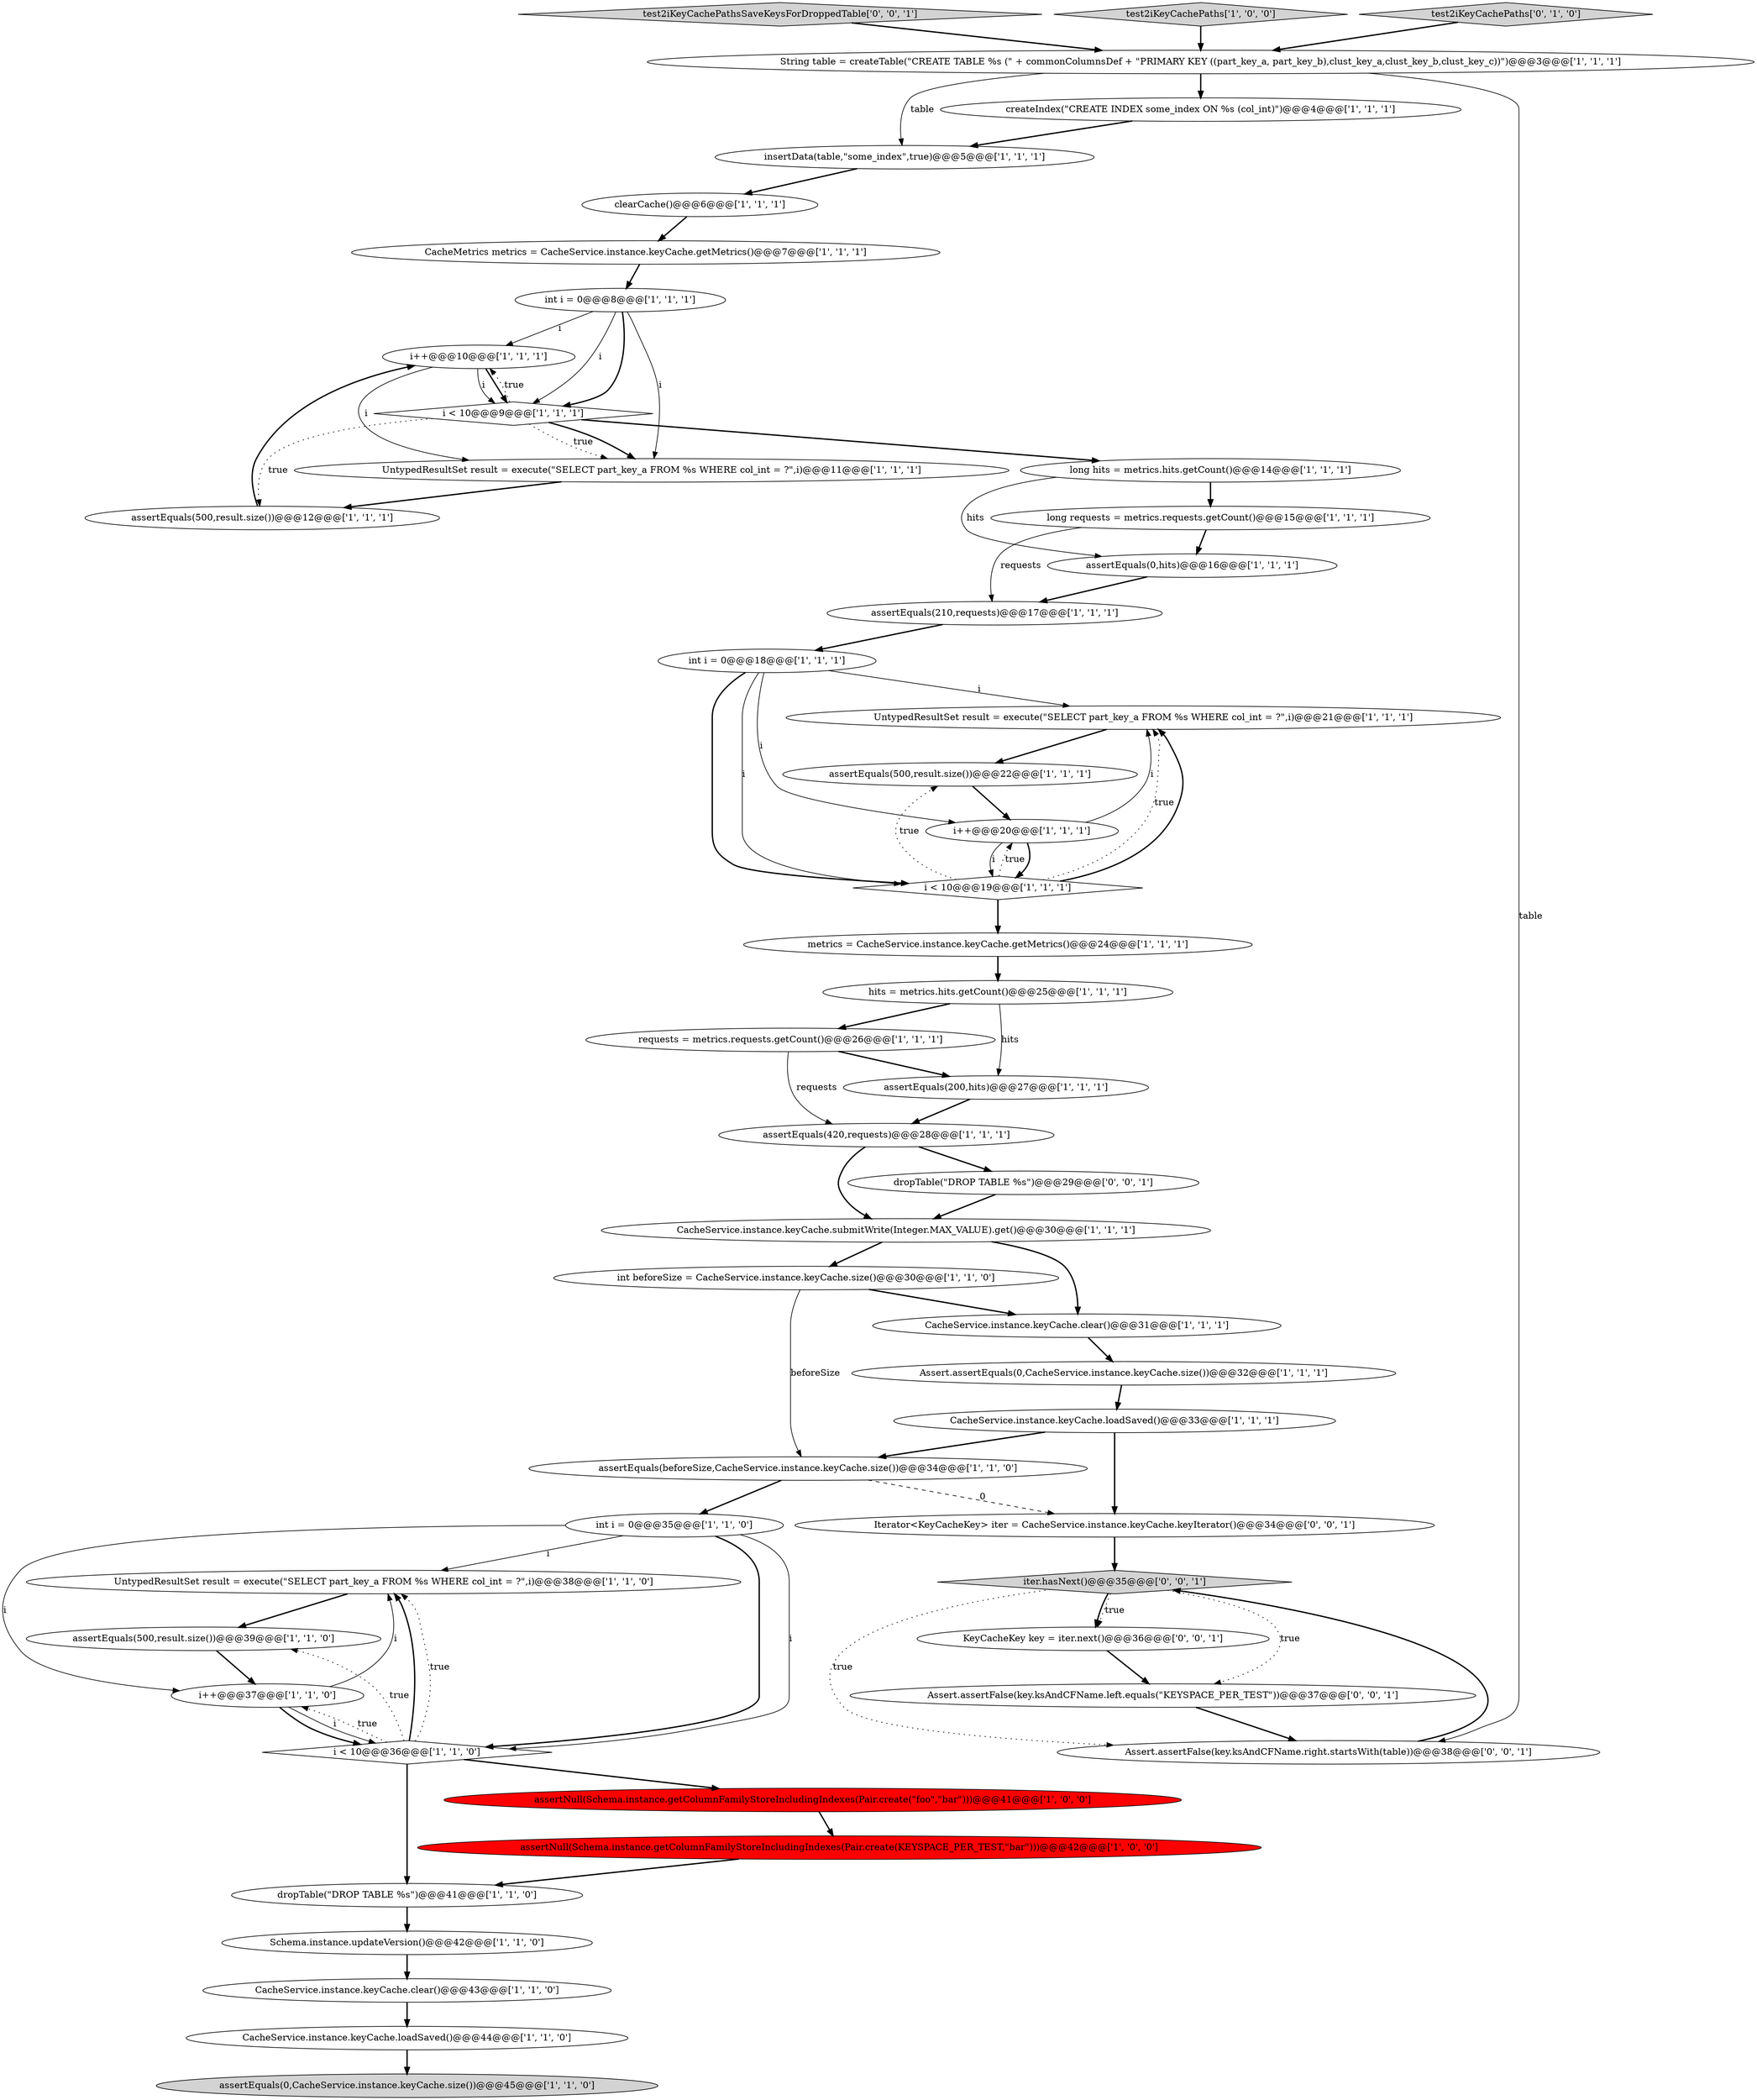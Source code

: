 digraph {
12 [style = filled, label = "metrics = CacheService.instance.keyCache.getMetrics()@@@24@@@['1', '1', '1']", fillcolor = white, shape = ellipse image = "AAA0AAABBB1BBB"];
42 [style = filled, label = "dropTable(\"DROP TABLE %s\")@@@41@@@['1', '1', '0']", fillcolor = white, shape = ellipse image = "AAA0AAABBB1BBB"];
38 [style = filled, label = "Schema.instance.updateVersion()@@@42@@@['1', '1', '0']", fillcolor = white, shape = ellipse image = "AAA0AAABBB1BBB"];
44 [style = filled, label = "dropTable(\"DROP TABLE %s\")@@@29@@@['0', '0', '1']", fillcolor = white, shape = ellipse image = "AAA0AAABBB3BBB"];
10 [style = filled, label = "i++@@@10@@@['1', '1', '1']", fillcolor = white, shape = ellipse image = "AAA0AAABBB1BBB"];
41 [style = filled, label = "assertEquals(0,CacheService.instance.keyCache.size())@@@45@@@['1', '1', '0']", fillcolor = lightgray, shape = ellipse image = "AAA0AAABBB1BBB"];
29 [style = filled, label = "assertEquals(200,hits)@@@27@@@['1', '1', '1']", fillcolor = white, shape = ellipse image = "AAA0AAABBB1BBB"];
2 [style = filled, label = "CacheMetrics metrics = CacheService.instance.keyCache.getMetrics()@@@7@@@['1', '1', '1']", fillcolor = white, shape = ellipse image = "AAA0AAABBB1BBB"];
46 [style = filled, label = "Iterator<KeyCacheKey> iter = CacheService.instance.keyCache.keyIterator()@@@34@@@['0', '0', '1']", fillcolor = white, shape = ellipse image = "AAA0AAABBB3BBB"];
15 [style = filled, label = "i < 10@@@9@@@['1', '1', '1']", fillcolor = white, shape = diamond image = "AAA0AAABBB1BBB"];
48 [style = filled, label = "Assert.assertFalse(key.ksAndCFName.right.startsWith(table))@@@38@@@['0', '0', '1']", fillcolor = white, shape = ellipse image = "AAA0AAABBB3BBB"];
40 [style = filled, label = "UntypedResultSet result = execute(\"SELECT part_key_a FROM %s WHERE col_int = ?\",i)@@@38@@@['1', '1', '0']", fillcolor = white, shape = ellipse image = "AAA0AAABBB1BBB"];
11 [style = filled, label = "int i = 0@@@18@@@['1', '1', '1']", fillcolor = white, shape = ellipse image = "AAA0AAABBB1BBB"];
24 [style = filled, label = "assertEquals(210,requests)@@@17@@@['1', '1', '1']", fillcolor = white, shape = ellipse image = "AAA0AAABBB1BBB"];
37 [style = filled, label = "assertEquals(beforeSize,CacheService.instance.keyCache.size())@@@34@@@['1', '1', '0']", fillcolor = white, shape = ellipse image = "AAA0AAABBB1BBB"];
39 [style = filled, label = "assertEquals(500,result.size())@@@22@@@['1', '1', '1']", fillcolor = white, shape = ellipse image = "AAA0AAABBB1BBB"];
31 [style = filled, label = "CacheService.instance.keyCache.loadSaved()@@@33@@@['1', '1', '1']", fillcolor = white, shape = ellipse image = "AAA0AAABBB1BBB"];
16 [style = filled, label = "insertData(table,\"some_index\",true)@@@5@@@['1', '1', '1']", fillcolor = white, shape = ellipse image = "AAA0AAABBB1BBB"];
50 [style = filled, label = "test2iKeyCachePathsSaveKeysForDroppedTable['0', '0', '1']", fillcolor = lightgray, shape = diamond image = "AAA0AAABBB3BBB"];
19 [style = filled, label = "long requests = metrics.requests.getCount()@@@15@@@['1', '1', '1']", fillcolor = white, shape = ellipse image = "AAA0AAABBB1BBB"];
13 [style = filled, label = "assertEquals(420,requests)@@@28@@@['1', '1', '1']", fillcolor = white, shape = ellipse image = "AAA0AAABBB1BBB"];
20 [style = filled, label = "assertNull(Schema.instance.getColumnFamilyStoreIncludingIndexes(Pair.create(KEYSPACE_PER_TEST,\"bar\")))@@@42@@@['1', '0', '0']", fillcolor = red, shape = ellipse image = "AAA1AAABBB1BBB"];
6 [style = filled, label = "assertEquals(0,hits)@@@16@@@['1', '1', '1']", fillcolor = white, shape = ellipse image = "AAA0AAABBB1BBB"];
4 [style = filled, label = "CacheService.instance.keyCache.clear()@@@31@@@['1', '1', '1']", fillcolor = white, shape = ellipse image = "AAA0AAABBB1BBB"];
32 [style = filled, label = "UntypedResultSet result = execute(\"SELECT part_key_a FROM %s WHERE col_int = ?\",i)@@@21@@@['1', '1', '1']", fillcolor = white, shape = ellipse image = "AAA0AAABBB1BBB"];
23 [style = filled, label = "CacheService.instance.keyCache.clear()@@@43@@@['1', '1', '0']", fillcolor = white, shape = ellipse image = "AAA0AAABBB1BBB"];
30 [style = filled, label = "requests = metrics.requests.getCount()@@@26@@@['1', '1', '1']", fillcolor = white, shape = ellipse image = "AAA0AAABBB1BBB"];
33 [style = filled, label = "CacheService.instance.keyCache.submitWrite(Integer.MAX_VALUE).get()@@@30@@@['1', '1', '1']", fillcolor = white, shape = ellipse image = "AAA0AAABBB1BBB"];
17 [style = filled, label = "i++@@@37@@@['1', '1', '0']", fillcolor = white, shape = ellipse image = "AAA0AAABBB1BBB"];
25 [style = filled, label = "CacheService.instance.keyCache.loadSaved()@@@44@@@['1', '1', '0']", fillcolor = white, shape = ellipse image = "AAA0AAABBB1BBB"];
3 [style = filled, label = "UntypedResultSet result = execute(\"SELECT part_key_a FROM %s WHERE col_int = ?\",i)@@@11@@@['1', '1', '1']", fillcolor = white, shape = ellipse image = "AAA0AAABBB1BBB"];
45 [style = filled, label = "iter.hasNext()@@@35@@@['0', '0', '1']", fillcolor = lightgray, shape = diamond image = "AAA0AAABBB3BBB"];
5 [style = filled, label = "i < 10@@@36@@@['1', '1', '0']", fillcolor = white, shape = diamond image = "AAA0AAABBB1BBB"];
1 [style = filled, label = "long hits = metrics.hits.getCount()@@@14@@@['1', '1', '1']", fillcolor = white, shape = ellipse image = "AAA0AAABBB1BBB"];
36 [style = filled, label = "i < 10@@@19@@@['1', '1', '1']", fillcolor = white, shape = diamond image = "AAA0AAABBB1BBB"];
47 [style = filled, label = "Assert.assertFalse(key.ksAndCFName.left.equals(\"KEYSPACE_PER_TEST\"))@@@37@@@['0', '0', '1']", fillcolor = white, shape = ellipse image = "AAA0AAABBB3BBB"];
8 [style = filled, label = "hits = metrics.hits.getCount()@@@25@@@['1', '1', '1']", fillcolor = white, shape = ellipse image = "AAA0AAABBB1BBB"];
14 [style = filled, label = "int i = 0@@@8@@@['1', '1', '1']", fillcolor = white, shape = ellipse image = "AAA0AAABBB1BBB"];
26 [style = filled, label = "String table = createTable(\"CREATE TABLE %s (\" + commonColumnsDef + \"PRIMARY KEY ((part_key_a, part_key_b),clust_key_a,clust_key_b,clust_key_c))\")@@@3@@@['1', '1', '1']", fillcolor = white, shape = ellipse image = "AAA0AAABBB1BBB"];
35 [style = filled, label = "assertEquals(500,result.size())@@@39@@@['1', '1', '0']", fillcolor = white, shape = ellipse image = "AAA0AAABBB1BBB"];
27 [style = filled, label = "i++@@@20@@@['1', '1', '1']", fillcolor = white, shape = ellipse image = "AAA0AAABBB1BBB"];
0 [style = filled, label = "Assert.assertEquals(0,CacheService.instance.keyCache.size())@@@32@@@['1', '1', '1']", fillcolor = white, shape = ellipse image = "AAA0AAABBB1BBB"];
21 [style = filled, label = "createIndex(\"CREATE INDEX some_index ON %s (col_int)\")@@@4@@@['1', '1', '1']", fillcolor = white, shape = ellipse image = "AAA0AAABBB1BBB"];
22 [style = filled, label = "assertNull(Schema.instance.getColumnFamilyStoreIncludingIndexes(Pair.create(\"foo\",\"bar\")))@@@41@@@['1', '0', '0']", fillcolor = red, shape = ellipse image = "AAA1AAABBB1BBB"];
18 [style = filled, label = "clearCache()@@@6@@@['1', '1', '1']", fillcolor = white, shape = ellipse image = "AAA0AAABBB1BBB"];
28 [style = filled, label = "assertEquals(500,result.size())@@@12@@@['1', '1', '1']", fillcolor = white, shape = ellipse image = "AAA0AAABBB1BBB"];
7 [style = filled, label = "int beforeSize = CacheService.instance.keyCache.size()@@@30@@@['1', '1', '0']", fillcolor = white, shape = ellipse image = "AAA0AAABBB1BBB"];
9 [style = filled, label = "test2iKeyCachePaths['1', '0', '0']", fillcolor = lightgray, shape = diamond image = "AAA0AAABBB1BBB"];
34 [style = filled, label = "int i = 0@@@35@@@['1', '1', '0']", fillcolor = white, shape = ellipse image = "AAA0AAABBB1BBB"];
43 [style = filled, label = "test2iKeyCachePaths['0', '1', '0']", fillcolor = lightgray, shape = diamond image = "AAA0AAABBB2BBB"];
49 [style = filled, label = "KeyCacheKey key = iter.next()@@@36@@@['0', '0', '1']", fillcolor = white, shape = ellipse image = "AAA0AAABBB3BBB"];
8->30 [style = bold, label=""];
31->37 [style = bold, label=""];
37->46 [style = dashed, label="0"];
43->26 [style = bold, label=""];
36->12 [style = bold, label=""];
11->36 [style = bold, label=""];
30->29 [style = bold, label=""];
19->24 [style = solid, label="requests"];
9->26 [style = bold, label=""];
36->39 [style = dotted, label="true"];
24->11 [style = bold, label=""];
2->14 [style = bold, label=""];
1->6 [style = solid, label="hits"];
21->16 [style = bold, label=""];
31->46 [style = bold, label=""];
34->17 [style = solid, label="i"];
7->37 [style = solid, label="beforeSize"];
33->7 [style = bold, label=""];
27->36 [style = solid, label="i"];
11->32 [style = solid, label="i"];
23->25 [style = bold, label=""];
17->5 [style = bold, label=""];
47->48 [style = bold, label=""];
15->10 [style = dotted, label="true"];
30->13 [style = solid, label="requests"];
19->6 [style = bold, label=""];
4->0 [style = bold, label=""];
17->5 [style = solid, label="i"];
15->3 [style = dotted, label="true"];
45->49 [style = dotted, label="true"];
45->48 [style = dotted, label="true"];
22->20 [style = bold, label=""];
35->17 [style = bold, label=""];
34->40 [style = solid, label="i"];
26->16 [style = solid, label="table"];
14->15 [style = bold, label=""];
1->19 [style = bold, label=""];
5->22 [style = bold, label=""];
42->38 [style = bold, label=""];
0->31 [style = bold, label=""];
17->40 [style = solid, label="i"];
16->18 [style = bold, label=""];
40->35 [style = bold, label=""];
25->41 [style = bold, label=""];
33->4 [style = bold, label=""];
44->33 [style = bold, label=""];
14->10 [style = solid, label="i"];
6->24 [style = bold, label=""];
36->32 [style = dotted, label="true"];
7->4 [style = bold, label=""];
15->3 [style = bold, label=""];
14->3 [style = solid, label="i"];
26->21 [style = bold, label=""];
15->28 [style = dotted, label="true"];
3->28 [style = bold, label=""];
5->35 [style = dotted, label="true"];
10->15 [style = solid, label="i"];
12->8 [style = bold, label=""];
20->42 [style = bold, label=""];
32->39 [style = bold, label=""];
11->27 [style = solid, label="i"];
5->40 [style = bold, label=""];
8->29 [style = solid, label="hits"];
26->48 [style = solid, label="table"];
45->47 [style = dotted, label="true"];
15->1 [style = bold, label=""];
50->26 [style = bold, label=""];
5->17 [style = dotted, label="true"];
27->36 [style = bold, label=""];
36->27 [style = dotted, label="true"];
10->15 [style = bold, label=""];
28->10 [style = bold, label=""];
5->40 [style = dotted, label="true"];
34->5 [style = bold, label=""];
45->49 [style = bold, label=""];
13->44 [style = bold, label=""];
36->32 [style = bold, label=""];
38->23 [style = bold, label=""];
18->2 [style = bold, label=""];
39->27 [style = bold, label=""];
49->47 [style = bold, label=""];
11->36 [style = solid, label="i"];
48->45 [style = bold, label=""];
27->32 [style = solid, label="i"];
37->34 [style = bold, label=""];
46->45 [style = bold, label=""];
14->15 [style = solid, label="i"];
5->42 [style = bold, label=""];
34->5 [style = solid, label="i"];
13->33 [style = bold, label=""];
10->3 [style = solid, label="i"];
29->13 [style = bold, label=""];
}
